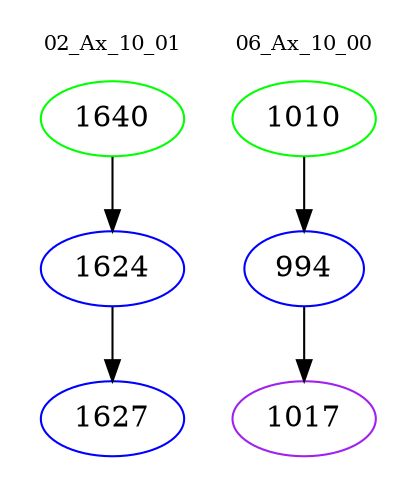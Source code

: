 digraph{
subgraph cluster_0 {
color = white
label = "02_Ax_10_01";
fontsize=10;
T0_1640 [label="1640", color="green"]
T0_1640 -> T0_1624 [color="black"]
T0_1624 [label="1624", color="blue"]
T0_1624 -> T0_1627 [color="black"]
T0_1627 [label="1627", color="blue"]
}
subgraph cluster_1 {
color = white
label = "06_Ax_10_00";
fontsize=10;
T1_1010 [label="1010", color="green"]
T1_1010 -> T1_994 [color="black"]
T1_994 [label="994", color="blue"]
T1_994 -> T1_1017 [color="black"]
T1_1017 [label="1017", color="purple"]
}
}
